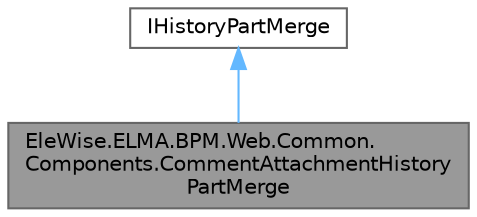 digraph "EleWise.ELMA.BPM.Web.Common.Components.CommentAttachmentHistoryPartMerge"
{
 // LATEX_PDF_SIZE
  bgcolor="transparent";
  edge [fontname=Helvetica,fontsize=10,labelfontname=Helvetica,labelfontsize=10];
  node [fontname=Helvetica,fontsize=10,shape=box,height=0.2,width=0.4];
  Node1 [id="Node000001",label="EleWise.ELMA.BPM.Web.Common.\lComponents.CommentAttachmentHistory\lPartMerge",height=0.2,width=0.4,color="gray40", fillcolor="grey60", style="filled", fontcolor="black",tooltip="Базовый провайдер для блока истории действий с объектом. Добавляет кнопку в панель и блок с отображен..."];
  Node2 -> Node1 [id="edge1_Node000001_Node000002",dir="back",color="steelblue1",style="solid",tooltip=" "];
  Node2 [id="Node000002",label="IHistoryPartMerge",height=0.2,width=0.4,color="gray40", fillcolor="white", style="filled",tooltip=" "];
}
